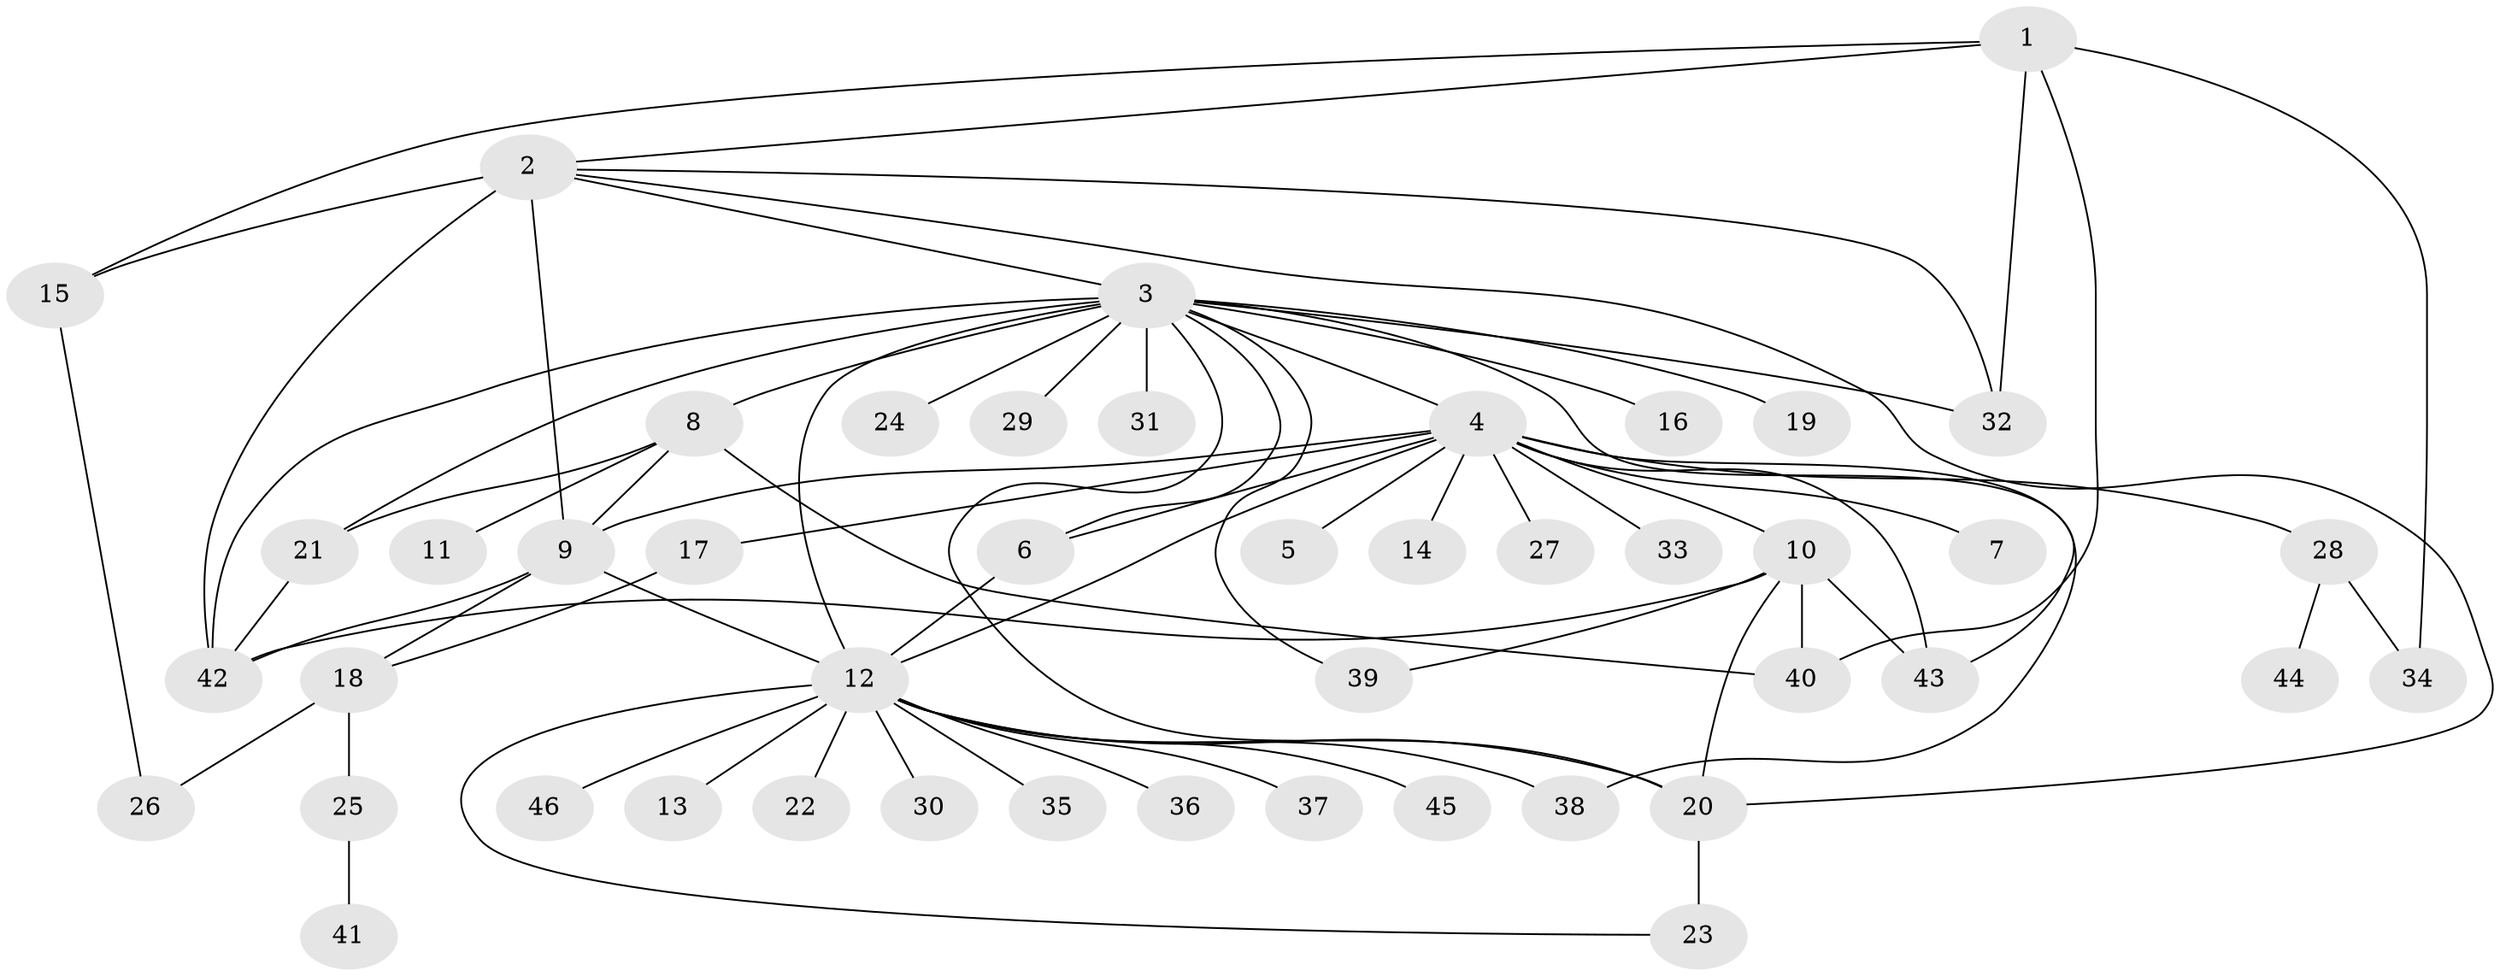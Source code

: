 // original degree distribution, {6: 0.022988505747126436, 16: 0.022988505747126436, 17: 0.011494252873563218, 1: 0.45977011494252873, 3: 0.10344827586206896, 7: 0.034482758620689655, 4: 0.04597701149425287, 9: 0.011494252873563218, 15: 0.011494252873563218, 2: 0.26436781609195403, 5: 0.011494252873563218}
// Generated by graph-tools (version 1.1) at 2025/35/03/09/25 02:35:25]
// undirected, 46 vertices, 72 edges
graph export_dot {
graph [start="1"]
  node [color=gray90,style=filled];
  1;
  2;
  3;
  4;
  5;
  6;
  7;
  8;
  9;
  10;
  11;
  12;
  13;
  14;
  15;
  16;
  17;
  18;
  19;
  20;
  21;
  22;
  23;
  24;
  25;
  26;
  27;
  28;
  29;
  30;
  31;
  32;
  33;
  34;
  35;
  36;
  37;
  38;
  39;
  40;
  41;
  42;
  43;
  44;
  45;
  46;
  1 -- 2 [weight=2.0];
  1 -- 15 [weight=1.0];
  1 -- 32 [weight=1.0];
  1 -- 34 [weight=2.0];
  1 -- 40 [weight=1.0];
  2 -- 3 [weight=1.0];
  2 -- 9 [weight=8.0];
  2 -- 15 [weight=1.0];
  2 -- 20 [weight=1.0];
  2 -- 32 [weight=1.0];
  2 -- 42 [weight=1.0];
  3 -- 4 [weight=2.0];
  3 -- 6 [weight=1.0];
  3 -- 8 [weight=1.0];
  3 -- 12 [weight=1.0];
  3 -- 16 [weight=1.0];
  3 -- 19 [weight=1.0];
  3 -- 20 [weight=1.0];
  3 -- 21 [weight=2.0];
  3 -- 24 [weight=1.0];
  3 -- 29 [weight=1.0];
  3 -- 31 [weight=1.0];
  3 -- 32 [weight=1.0];
  3 -- 39 [weight=1.0];
  3 -- 42 [weight=2.0];
  3 -- 43 [weight=1.0];
  4 -- 5 [weight=1.0];
  4 -- 6 [weight=1.0];
  4 -- 7 [weight=1.0];
  4 -- 9 [weight=1.0];
  4 -- 10 [weight=1.0];
  4 -- 12 [weight=1.0];
  4 -- 14 [weight=1.0];
  4 -- 17 [weight=1.0];
  4 -- 27 [weight=1.0];
  4 -- 28 [weight=1.0];
  4 -- 33 [weight=1.0];
  4 -- 38 [weight=1.0];
  4 -- 43 [weight=1.0];
  6 -- 12 [weight=1.0];
  8 -- 9 [weight=1.0];
  8 -- 11 [weight=3.0];
  8 -- 21 [weight=1.0];
  8 -- 40 [weight=1.0];
  9 -- 12 [weight=2.0];
  9 -- 18 [weight=1.0];
  9 -- 42 [weight=1.0];
  10 -- 20 [weight=1.0];
  10 -- 39 [weight=1.0];
  10 -- 40 [weight=3.0];
  10 -- 42 [weight=1.0];
  10 -- 43 [weight=1.0];
  12 -- 13 [weight=1.0];
  12 -- 20 [weight=1.0];
  12 -- 22 [weight=1.0];
  12 -- 23 [weight=1.0];
  12 -- 30 [weight=1.0];
  12 -- 35 [weight=1.0];
  12 -- 36 [weight=1.0];
  12 -- 37 [weight=1.0];
  12 -- 38 [weight=1.0];
  12 -- 45 [weight=1.0];
  12 -- 46 [weight=1.0];
  15 -- 26 [weight=1.0];
  17 -- 18 [weight=1.0];
  18 -- 25 [weight=2.0];
  18 -- 26 [weight=1.0];
  20 -- 23 [weight=2.0];
  21 -- 42 [weight=1.0];
  25 -- 41 [weight=1.0];
  28 -- 34 [weight=1.0];
  28 -- 44 [weight=1.0];
}
